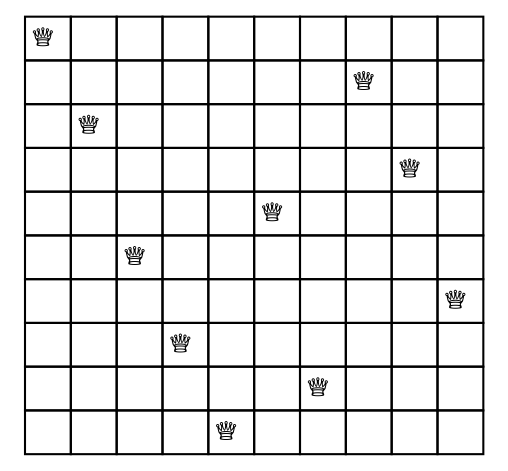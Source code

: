 digraph D {
    node [shape=plaintext]
  some_node [ 
  label=< 
  <table border="0" cellborder="1" cellspacing="0"> 
  <tr><td>&#9813; </td><td> </td><td> </td><td> </td><td> </td><td> </td><td> </td><td> </td><td> </td><td> </td> </tr>
 <tr><td> </td><td> </td><td> </td><td> </td><td> </td><td> </td><td> </td><td>&#9813; </td><td> </td><td> </td> </tr>
 <tr><td> </td><td>&#9813; </td><td> </td><td> </td><td> </td><td> </td><td> </td><td> </td><td> </td><td> </td> </tr>
 <tr><td> </td><td> </td><td> </td><td> </td><td> </td><td> </td><td> </td><td> </td><td>&#9813; </td><td> </td> </tr>
 <tr><td> </td><td> </td><td> </td><td> </td><td> </td><td>&#9813; </td><td> </td><td> </td><td> </td><td> </td> </tr>
 <tr><td> </td><td> </td><td>&#9813; </td><td> </td><td> </td><td> </td><td> </td><td> </td><td> </td><td> </td> </tr>
 <tr><td> </td><td> </td><td> </td><td> </td><td> </td><td> </td><td> </td><td> </td><td> </td><td>&#9813; </td> </tr>
 <tr><td> </td><td> </td><td> </td><td>&#9813; </td><td> </td><td> </td><td> </td><td> </td><td> </td><td> </td> </tr>
 <tr><td> </td><td> </td><td> </td><td> </td><td> </td><td> </td><td>&#9813; </td><td> </td><td> </td><td> </td> </tr>
 <tr><td> </td><td> </td><td> </td><td> </td><td>&#9813; </td><td> </td><td> </td><td> </td><td> </td><td> </td> </tr>
</table>>];
 }
